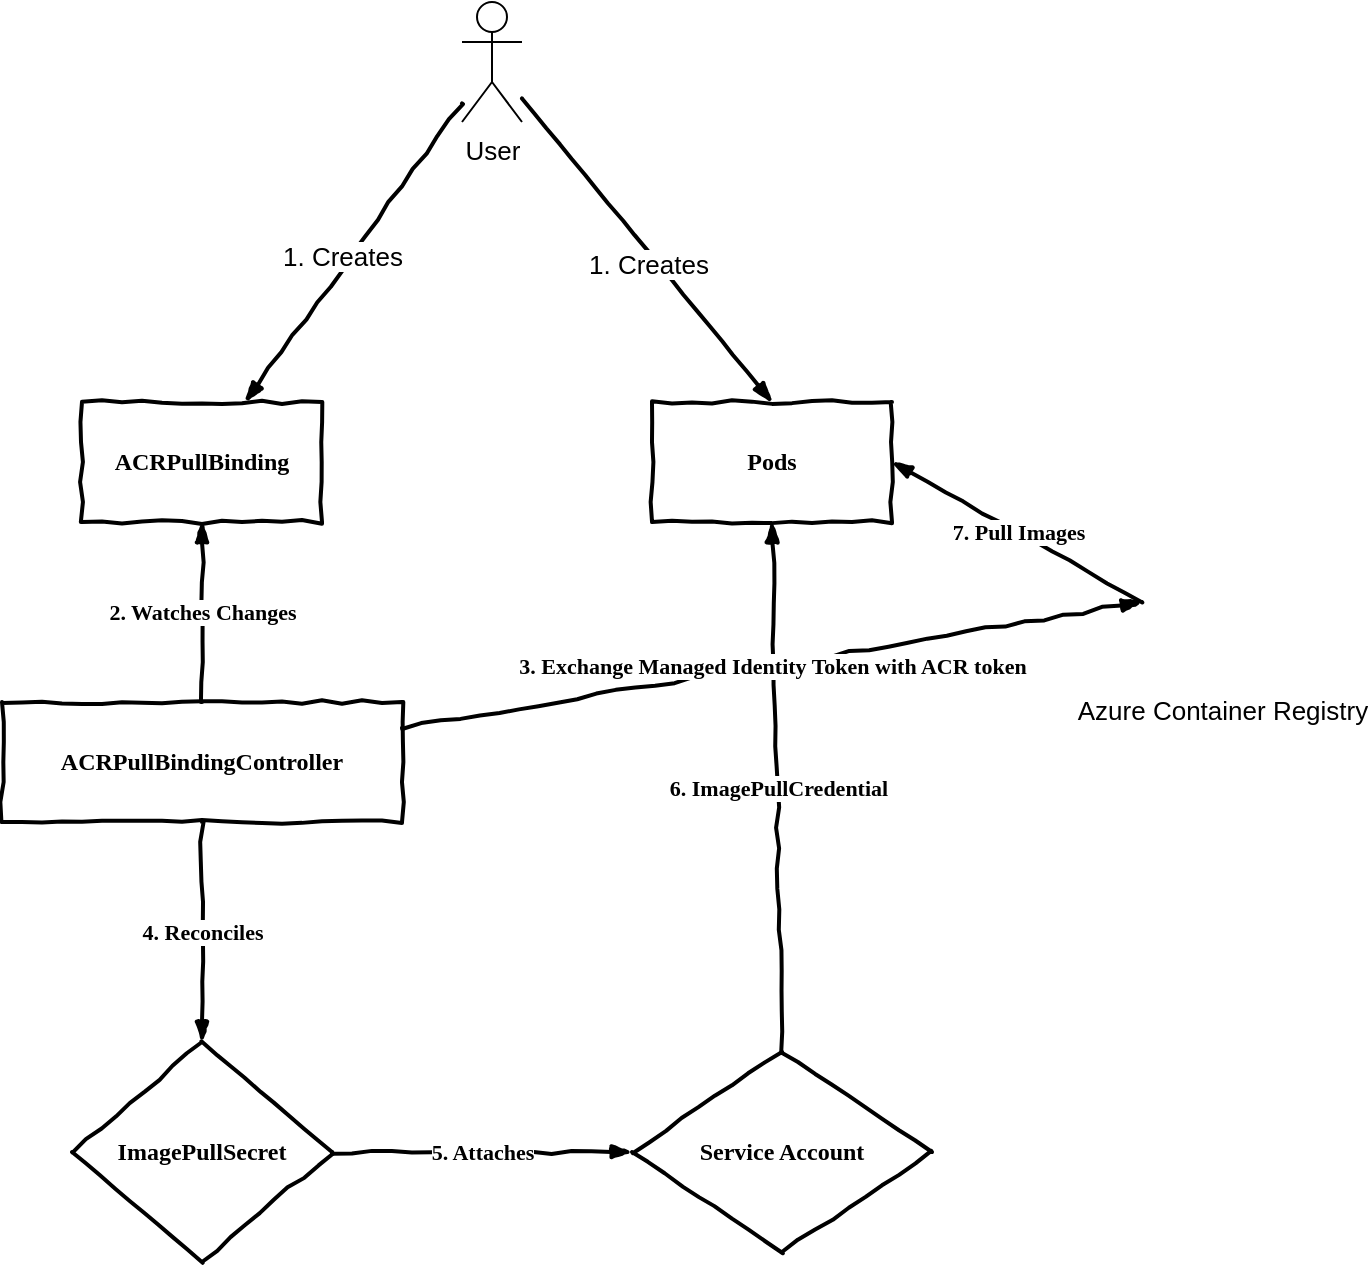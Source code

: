 <mxfile version="13.1.3">
    <diagram id="NTRxBioxAWoiE-Bp2DD2" name="Page-1">
        <mxGraphModel dx="1533" dy="1124" grid="1" gridSize="10" guides="1" tooltips="1" connect="1" arrows="1" fold="1" page="1" pageScale="1" pageWidth="850" pageHeight="1100" background="none" math="0" shadow="0">
            <root>
                <mxCell id="0"/>
                <mxCell id="1" parent="0"/>
                <mxCell id="Heuv_v8DvjNTG0tcAHmc-2" value="ACRPullBinding" style="html=1;whiteSpace=wrap;comic=1;strokeWidth=2;fontFamily=Comic Sans MS;fontStyle=1;" parent="1" vertex="1">
                    <mxGeometry x="140" y="360" width="120" height="60" as="geometry"/>
                </mxCell>
                <mxCell id="Heuv_v8DvjNTG0tcAHmc-3" value="ACRPullBindingController" style="html=1;whiteSpace=wrap;comic=1;strokeWidth=2;fontFamily=Comic Sans MS;fontStyle=1;" parent="1" vertex="1">
                    <mxGeometry x="100" y="510" width="200" height="60" as="geometry"/>
                </mxCell>
                <mxCell id="Heuv_v8DvjNTG0tcAHmc-6" value="ImagePullSecret" style="rhombus;html=1;align=center;whiteSpace=wrap;comic=1;strokeWidth=2;fontFamily=Comic Sans MS;fontStyle=1;" parent="1" vertex="1">
                    <mxGeometry x="135" y="680" width="130" height="110" as="geometry"/>
                </mxCell>
                <mxCell id="Heuv_v8DvjNTG0tcAHmc-8" value="User" style="shape=umlActor;verticalLabelPosition=bottom;labelBackgroundColor=#ffffff;verticalAlign=top;html=1;outlineConnect=0;fontSize=13;" parent="1" vertex="1">
                    <mxGeometry x="330" y="160" width="30" height="60" as="geometry"/>
                </mxCell>
                <mxCell id="Heuv_v8DvjNTG0tcAHmc-9" value="4. Reconciles" style="rounded=0;comic=1;strokeWidth=2;endArrow=blockThin;html=1;fontFamily=Comic Sans MS;fontStyle=1;exitX=0.5;exitY=1;exitDx=0;exitDy=0;entryX=0.5;entryY=0;entryDx=0;entryDy=0;" parent="1" source="Heuv_v8DvjNTG0tcAHmc-3" target="Heuv_v8DvjNTG0tcAHmc-6" edge="1">
                    <mxGeometry width="50" height="50" relative="1" as="geometry">
                        <mxPoint x="400" y="570" as="sourcePoint"/>
                        <mxPoint x="450" y="520" as="targetPoint"/>
                    </mxGeometry>
                </mxCell>
                <mxCell id="Heuv_v8DvjNTG0tcAHmc-11" value="2. Watches Changes" style="rounded=0;comic=1;strokeWidth=2;endArrow=blockThin;html=1;fontFamily=Comic Sans MS;fontStyle=1;entryX=0.5;entryY=1;entryDx=0;entryDy=0;exitX=0.5;exitY=0;exitDx=0;exitDy=0;" parent="1" source="Heuv_v8DvjNTG0tcAHmc-3" target="Heuv_v8DvjNTG0tcAHmc-2" edge="1">
                    <mxGeometry width="50" height="50" relative="1" as="geometry">
                        <mxPoint x="400" y="700" as="sourcePoint"/>
                        <mxPoint x="450" y="650" as="targetPoint"/>
                    </mxGeometry>
                </mxCell>
                <mxCell id="Heuv_v8DvjNTG0tcAHmc-12" value="" style="rounded=0;comic=1;strokeWidth=2;endArrow=blockThin;html=1;fontFamily=Comic Sans MS;fontStyle=1;" parent="1" source="Heuv_v8DvjNTG0tcAHmc-8" target="Heuv_v8DvjNTG0tcAHmc-2" edge="1">
                    <mxGeometry width="50" height="50" relative="1" as="geometry">
                        <mxPoint x="240" y="100" as="sourcePoint"/>
                        <mxPoint x="270" y="240" as="targetPoint"/>
                    </mxGeometry>
                </mxCell>
                <mxCell id="Heuv_v8DvjNTG0tcAHmc-13" value="1. Creates" style="edgeLabel;html=1;align=center;verticalAlign=middle;resizable=0;points=[];fontSize=13;" parent="Heuv_v8DvjNTG0tcAHmc-12" vertex="1" connectable="0">
                    <mxGeometry x="0.048" y="-4" relative="1" as="geometry">
                        <mxPoint as="offset"/>
                    </mxGeometry>
                </mxCell>
                <mxCell id="Heuv_v8DvjNTG0tcAHmc-14" value="Pods" style="html=1;whiteSpace=wrap;comic=1;strokeWidth=2;fontFamily=Comic Sans MS;fontStyle=1;" parent="1" vertex="1">
                    <mxGeometry x="425" y="360" width="120" height="60" as="geometry"/>
                </mxCell>
                <mxCell id="Heuv_v8DvjNTG0tcAHmc-15" value="" style="rounded=0;comic=1;strokeWidth=2;endArrow=blockThin;html=1;fontFamily=Comic Sans MS;fontStyle=1;entryX=0.5;entryY=0;entryDx=0;entryDy=0;" parent="1" source="Heuv_v8DvjNTG0tcAHmc-8" target="Heuv_v8DvjNTG0tcAHmc-14" edge="1">
                    <mxGeometry width="50" height="50" relative="1" as="geometry">
                        <mxPoint x="380" y="207.027" as="sourcePoint"/>
                        <mxPoint x="236.429" y="370" as="targetPoint"/>
                    </mxGeometry>
                </mxCell>
                <mxCell id="Heuv_v8DvjNTG0tcAHmc-16" value="1. Creates" style="edgeLabel;html=1;align=center;verticalAlign=middle;resizable=0;points=[];fontSize=13;" parent="Heuv_v8DvjNTG0tcAHmc-15" vertex="1" connectable="0">
                    <mxGeometry x="0.048" y="-4" relative="1" as="geometry">
                        <mxPoint as="offset"/>
                    </mxGeometry>
                </mxCell>
                <mxCell id="Heuv_v8DvjNTG0tcAHmc-17" value="Service Account" style="rhombus;html=1;align=center;whiteSpace=wrap;comic=1;strokeWidth=2;fontFamily=Comic Sans MS;fontStyle=1;" parent="1" vertex="1">
                    <mxGeometry x="415" y="685" width="150" height="100" as="geometry"/>
                </mxCell>
                <mxCell id="Heuv_v8DvjNTG0tcAHmc-18" value="5. Attaches" style="rounded=0;comic=1;strokeWidth=2;endArrow=blockThin;html=1;fontFamily=Comic Sans MS;fontStyle=1;entryX=0;entryY=0.5;entryDx=0;entryDy=0;exitX=1;exitY=0.5;exitDx=0;exitDy=0;" parent="1" source="Heuv_v8DvjNTG0tcAHmc-6" target="Heuv_v8DvjNTG0tcAHmc-17" edge="1">
                    <mxGeometry width="50" height="50" relative="1" as="geometry">
                        <mxPoint x="460" y="610" as="sourcePoint"/>
                        <mxPoint x="450" y="520" as="targetPoint"/>
                    </mxGeometry>
                </mxCell>
                <mxCell id="Heuv_v8DvjNTG0tcAHmc-21" value="Azure Container Registry" style="shape=image;html=1;verticalAlign=top;verticalLabelPosition=bottom;labelBackgroundColor=#ffffff;imageAspect=0;aspect=fixed;image=https://cdn2.iconfinder.com/data/icons/essential-web-2/50/storage-drawer-stack-container-office-128.png;fontSize=13;" parent="1" vertex="1">
                    <mxGeometry x="670" y="420" width="80" height="80" as="geometry"/>
                </mxCell>
                <mxCell id="Heuv_v8DvjNTG0tcAHmc-22" value="6. ImagePullCredential" style="rounded=0;comic=1;strokeWidth=2;endArrow=blockThin;html=1;fontFamily=Comic Sans MS;fontStyle=1;entryX=0.5;entryY=1;entryDx=0;entryDy=0;exitX=0.5;exitY=0;exitDx=0;exitDy=0;" parent="1" source="Heuv_v8DvjNTG0tcAHmc-17" target="Heuv_v8DvjNTG0tcAHmc-14" edge="1">
                    <mxGeometry width="50" height="50" relative="1" as="geometry">
                        <mxPoint x="400" y="570" as="sourcePoint"/>
                        <mxPoint x="450" y="520" as="targetPoint"/>
                    </mxGeometry>
                </mxCell>
                <mxCell id="Heuv_v8DvjNTG0tcAHmc-23" value="7. Pull Images" style="rounded=0;comic=1;strokeWidth=2;endArrow=blockThin;html=1;fontFamily=Comic Sans MS;fontStyle=1;entryX=1;entryY=0.5;entryDx=0;entryDy=0;exitX=0;exitY=0.5;exitDx=0;exitDy=0;" parent="1" source="Heuv_v8DvjNTG0tcAHmc-21" target="Heuv_v8DvjNTG0tcAHmc-14" edge="1">
                    <mxGeometry width="50" height="50" relative="1" as="geometry">
                        <mxPoint x="400" y="570" as="sourcePoint"/>
                        <mxPoint x="450" y="520" as="targetPoint"/>
                    </mxGeometry>
                </mxCell>
                <mxCell id="Heuv_v8DvjNTG0tcAHmc-24" value="3. Exchange Managed Identity Token with ACR token" style="rounded=0;comic=1;strokeWidth=2;endArrow=blockThin;html=1;fontFamily=Comic Sans MS;fontStyle=1;entryX=0;entryY=0.5;entryDx=0;entryDy=0;" parent="1" source="Heuv_v8DvjNTG0tcAHmc-3" target="Heuv_v8DvjNTG0tcAHmc-21" edge="1">
                    <mxGeometry width="50" height="50" relative="1" as="geometry">
                        <mxPoint x="400" y="570" as="sourcePoint"/>
                        <mxPoint x="710" y="540" as="targetPoint"/>
                    </mxGeometry>
                </mxCell>
            </root>
        </mxGraphModel>
    </diagram>
</mxfile>